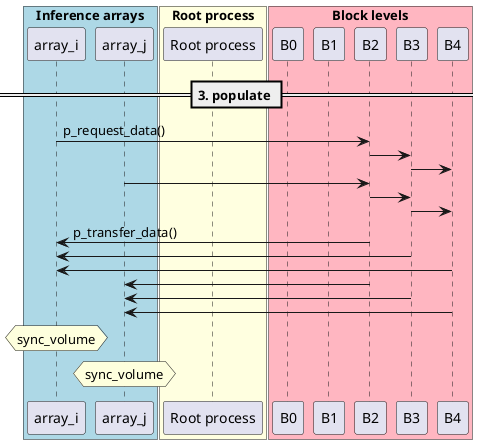    @startuml

   box "Inference arrays" #LightBlue
   participant array_i as a0
   participant array_j as a2
   end box

   box "Root process" #LightYellow
   participant "Root process" as root
   end box

   box "Block levels" #LightPink
   participant "B0" as b0
   participant "B1" as b1
   participant "B2" as b2
   participant "B3" as b3
   participant "B4" as b4
   end box

   == 3. populate ==

   a0 -> b2 : p_request_data()
   b2 -> b3
   b3 -> b4

   a2 -> b2
   b2 -> b3
   b3 -> b4

   b2 ->   a0 : p_transfer_data()
   b3 ->   a0
   b4 ->   a0

   b2  ->   a2
   b3  ->   a2
   b4  ->   a2

   hnote over a0 : sync_volume
   hnote over a2 : sync_volume

@enduml